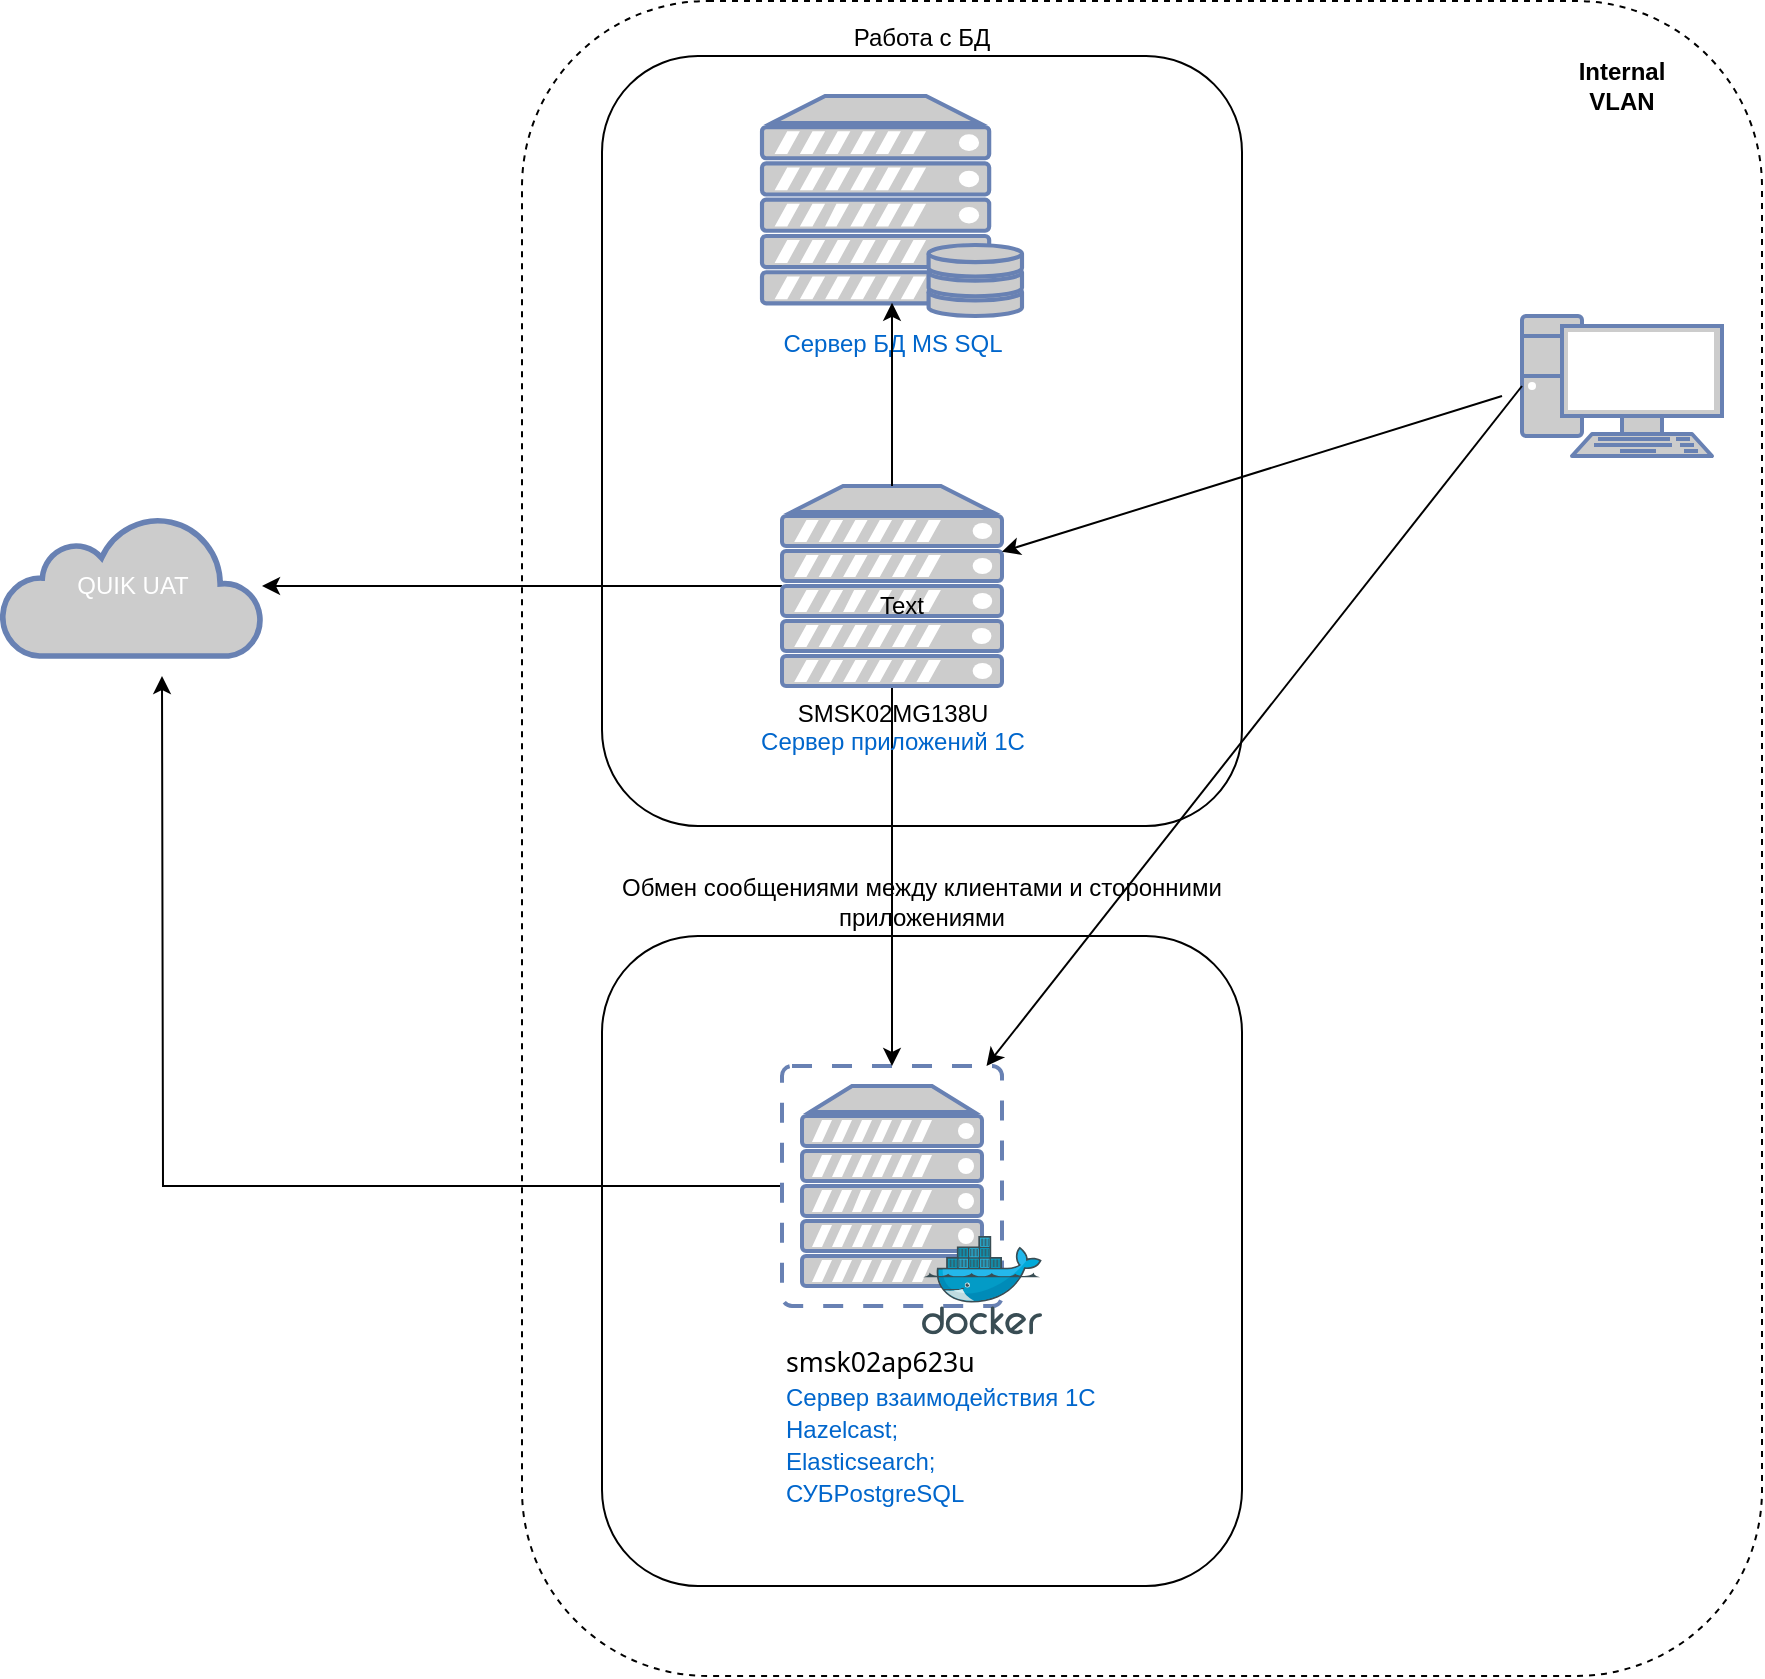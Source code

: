 <mxfile version="24.4.5" type="github">
  <diagram name="Page-1" id="bfe91b75-5d2c-26a0-9c1d-138518896778">
    <mxGraphModel dx="1272" dy="1641" grid="1" gridSize="10" guides="1" tooltips="1" connect="1" arrows="1" fold="1" page="1" pageScale="1" pageWidth="1100" pageHeight="850" background="none" math="0" shadow="0">
      <root>
        <mxCell id="0" />
        <mxCell id="1" parent="0" />
        <mxCell id="sLNg0OkUtY8-LLzGpT6A-48" value="" style="rounded=1;whiteSpace=wrap;html=1;labelPosition=center;verticalLabelPosition=top;align=center;verticalAlign=bottom;dashed=1;" vertex="1" parent="1">
          <mxGeometry x="320" y="-837.5" width="620" height="837.5" as="geometry" />
        </mxCell>
        <mxCell id="sLNg0OkUtY8-LLzGpT6A-28" value="Обмен сообщениями между клиентами и сторонними приложениями" style="rounded=1;whiteSpace=wrap;html=1;labelPosition=center;verticalLabelPosition=top;align=center;verticalAlign=bottom;" vertex="1" parent="1">
          <mxGeometry x="360" y="-370" width="320" height="325" as="geometry" />
        </mxCell>
        <mxCell id="sLNg0OkUtY8-LLzGpT6A-27" value="Рабо&lt;span style=&quot;background-color: initial;&quot;&gt;та с БД&lt;/span&gt;" style="rounded=1;whiteSpace=wrap;html=1;labelPosition=center;verticalLabelPosition=top;align=center;verticalAlign=bottom;" vertex="1" parent="1">
          <mxGeometry x="360" y="-810" width="320" height="385" as="geometry" />
        </mxCell>
        <mxCell id="7c3789c024ecab99-3" value="" style="fontColor=#0066CC;verticalAlign=top;verticalLabelPosition=bottom;labelPosition=center;align=center;html=1;fillColor=#CCCCCC;strokeColor=#6881B3;gradientColor=none;gradientDirection=north;strokeWidth=2;shape=mxgraph.networks.pc;rounded=0;shadow=0;comic=0;" parent="1" vertex="1">
          <mxGeometry x="820.0" y="-680" width="100" height="70" as="geometry" />
        </mxCell>
        <mxCell id="sLNg0OkUtY8-LLzGpT6A-31" style="edgeStyle=orthogonalEdgeStyle;rounded=0;orthogonalLoop=1;jettySize=auto;html=1;exitX=0;exitY=0.5;exitDx=0;exitDy=0;exitPerimeter=0;" edge="1" parent="1" source="sLNg0OkUtY8-LLzGpT6A-1">
          <mxGeometry relative="1" as="geometry">
            <mxPoint x="140" y="-500" as="targetPoint" />
          </mxGeometry>
        </mxCell>
        <mxCell id="sLNg0OkUtY8-LLzGpT6A-1" value="&lt;pre style=&quot;text-indent: -18pt; contain: content;&quot;&gt;&lt;div style=&quot;page: WordSection1; color: rgb(0, 0, 0); font-size: medium; text-indent: 0px; white-space: normal;&quot; class=&quot;WordSection1&quot;&gt;&lt;p style=&quot;margin: 0cm 0cm 0.0pt; line-height: normal; font-size: 11pt; font-family: Calibri, sans-serif;&quot; class=&quot;MsoNormal&quot;&gt;&lt;span style=&quot;font-size: 10pt; font-family: &amp;quot;Segoe UI&amp;quot;, sans-serif;&quot;&gt;smsk02ap623u&lt;/span&gt;&lt;/p&gt;&lt;p style=&quot;margin: 0cm 0cm 0.0pt; line-height: normal; font-size: 11pt; font-family: Calibri, sans-serif;&quot; class=&quot;MsoNormal&quot;&gt;&lt;span style=&quot;background-color: initial; font-size: 12px; font-family: Helvetica; text-indent: -18pt; color: rgb(0, 102, 204); text-wrap: nowrap;&quot;&gt;Сервер взаимодействия 1С&lt;/span&gt;&lt;/p&gt;&lt;p style=&quot;margin: 0cm 0cm 0.0pt; line-height: normal; font-size: 11pt; font-family: Calibri, sans-serif;&quot; class=&quot;MsoNormal&quot;&gt;&lt;span style=&quot;font-size: 12px; font-family: Helvetica; text-indent: -18pt; background-color: initial; color: rgb(0, 102, 204); text-wrap: nowrap;&quot;&gt;Hazelcast;&lt;/span&gt;&lt;/p&gt;&lt;p style=&quot;margin: 0cm 0cm 0.0pt; line-height: normal; font-size: 11pt; font-family: Calibri, sans-serif;&quot; class=&quot;MsoNormal&quot;&gt;&lt;span style=&quot;background-color: initial; text-indent: -18pt; font-size: 12px; font-family: Helvetica; color: rgb(0, 102, 204); text-wrap: nowrap;&quot;&gt;Elasticsearch;&lt;/span&gt;&lt;/p&gt;&lt;p style=&quot;margin: 0cm 0cm 0.0pt; line-height: normal; font-size: 11pt; font-family: Calibri, sans-serif;&quot; class=&quot;MsoNormal&quot;&gt;&lt;span style=&quot;background-color: initial; font-size: 12px; font-family: Helvetica; text-indent: -18pt; color: rgb(0, 102, 204); text-wrap: nowrap;&quot;&gt;СУБPostgreSQL&amp;nbsp;&lt;/span&gt;&lt;/p&gt;&lt;/div&gt;&lt;/pre&gt;" style="fontColor=#0066CC;verticalAlign=top;verticalLabelPosition=bottom;labelPosition=center;align=left;html=1;outlineConnect=0;fillColor=#CCCCCC;strokeColor=#6881B3;gradientColor=none;gradientDirection=north;strokeWidth=2;shape=mxgraph.networks.virtual_server;" vertex="1" parent="1">
          <mxGeometry x="450" y="-305" width="110" height="120" as="geometry" />
        </mxCell>
        <mxCell id="sLNg0OkUtY8-LLzGpT6A-2" value="" style="image;sketch=0;aspect=fixed;html=1;points=[];align=center;fontSize=12;image=img/lib/mscae/Docker.svg;" vertex="1" parent="1">
          <mxGeometry x="520" y="-220" width="60" height="49.2" as="geometry" />
        </mxCell>
        <mxCell id="sLNg0OkUtY8-LLzGpT6A-33" style="edgeStyle=orthogonalEdgeStyle;rounded=0;orthogonalLoop=1;jettySize=auto;html=1;" edge="1" parent="1" source="sLNg0OkUtY8-LLzGpT6A-3" target="sLNg0OkUtY8-LLzGpT6A-5">
          <mxGeometry relative="1" as="geometry" />
        </mxCell>
        <mxCell id="sLNg0OkUtY8-LLzGpT6A-43" style="edgeStyle=orthogonalEdgeStyle;rounded=0;orthogonalLoop=1;jettySize=auto;html=1;" edge="1" parent="1" source="sLNg0OkUtY8-LLzGpT6A-3" target="sLNg0OkUtY8-LLzGpT6A-1">
          <mxGeometry relative="1" as="geometry" />
        </mxCell>
        <mxCell id="sLNg0OkUtY8-LLzGpT6A-3" value="&lt;div&gt;&lt;font color=&quot;#000000&quot;&gt;SMSK02MG138U&lt;/font&gt;&lt;br&gt;&lt;/div&gt;Сервер приложений 1С" style="fontColor=#0066CC;verticalAlign=top;verticalLabelPosition=bottom;labelPosition=center;align=center;html=1;outlineConnect=0;fillColor=#CCCCCC;strokeColor=#6881B3;gradientColor=none;gradientDirection=north;strokeWidth=2;shape=mxgraph.networks.server;" vertex="1" parent="1">
          <mxGeometry x="450" y="-595" width="110" height="100" as="geometry" />
        </mxCell>
        <mxCell id="sLNg0OkUtY8-LLzGpT6A-5" value="QUIK UAT" style="html=1;outlineConnect=0;fillColor=#CCCCCC;strokeColor=#6881B3;gradientColor=none;gradientDirection=north;strokeWidth=2;shape=mxgraph.networks.cloud;fontColor=#ffffff;" vertex="1" parent="1">
          <mxGeometry x="60" y="-580" width="130" height="70" as="geometry" />
        </mxCell>
        <mxCell id="sLNg0OkUtY8-LLzGpT6A-25" value="Сервер БД MS SQL" style="fontColor=#0066CC;verticalAlign=top;verticalLabelPosition=bottom;labelPosition=center;align=center;html=1;outlineConnect=0;fillColor=#CCCCCC;strokeColor=#6881B3;gradientColor=none;gradientDirection=north;strokeWidth=2;shape=mxgraph.networks.server_storage;" vertex="1" parent="1">
          <mxGeometry x="440" y="-790" width="130" height="110" as="geometry" />
        </mxCell>
        <mxCell id="sLNg0OkUtY8-LLzGpT6A-29" value="" style="endArrow=classic;html=1;rounded=0;entryX=0.5;entryY=0.94;entryDx=0;entryDy=0;entryPerimeter=0;exitX=0.5;exitY=0;exitDx=0;exitDy=0;exitPerimeter=0;" edge="1" parent="1" source="sLNg0OkUtY8-LLzGpT6A-3" target="sLNg0OkUtY8-LLzGpT6A-25">
          <mxGeometry width="50" height="50" relative="1" as="geometry">
            <mxPoint x="480" y="-410" as="sourcePoint" />
            <mxPoint x="530" y="-460" as="targetPoint" />
          </mxGeometry>
        </mxCell>
        <mxCell id="sLNg0OkUtY8-LLzGpT6A-35" value="" style="endArrow=classic;html=1;rounded=0;" edge="1" parent="1" target="sLNg0OkUtY8-LLzGpT6A-3">
          <mxGeometry width="50" height="50" relative="1" as="geometry">
            <mxPoint x="810" y="-640" as="sourcePoint" />
            <mxPoint x="530" y="-460" as="targetPoint" />
          </mxGeometry>
        </mxCell>
        <mxCell id="sLNg0OkUtY8-LLzGpT6A-44" value="" style="endArrow=classic;html=1;rounded=0;exitX=0;exitY=0.5;exitDx=0;exitDy=0;exitPerimeter=0;" edge="1" parent="1" source="7c3789c024ecab99-3" target="sLNg0OkUtY8-LLzGpT6A-1">
          <mxGeometry width="50" height="50" relative="1" as="geometry">
            <mxPoint x="480" y="-410" as="sourcePoint" />
            <mxPoint x="530" y="-460" as="targetPoint" />
          </mxGeometry>
        </mxCell>
        <mxCell id="sLNg0OkUtY8-LLzGpT6A-45" value="Text" style="text;html=1;align=center;verticalAlign=middle;whiteSpace=wrap;rounded=0;" vertex="1" parent="1">
          <mxGeometry x="480" y="-550" width="60" height="30" as="geometry" />
        </mxCell>
        <mxCell id="sLNg0OkUtY8-LLzGpT6A-46" value="Internal VLAN" style="text;html=1;align=center;verticalAlign=middle;whiteSpace=wrap;rounded=0;fontStyle=1;dashed=1;" vertex="1" parent="1">
          <mxGeometry x="840" y="-810" width="60" height="30" as="geometry" />
        </mxCell>
      </root>
    </mxGraphModel>
  </diagram>
</mxfile>
